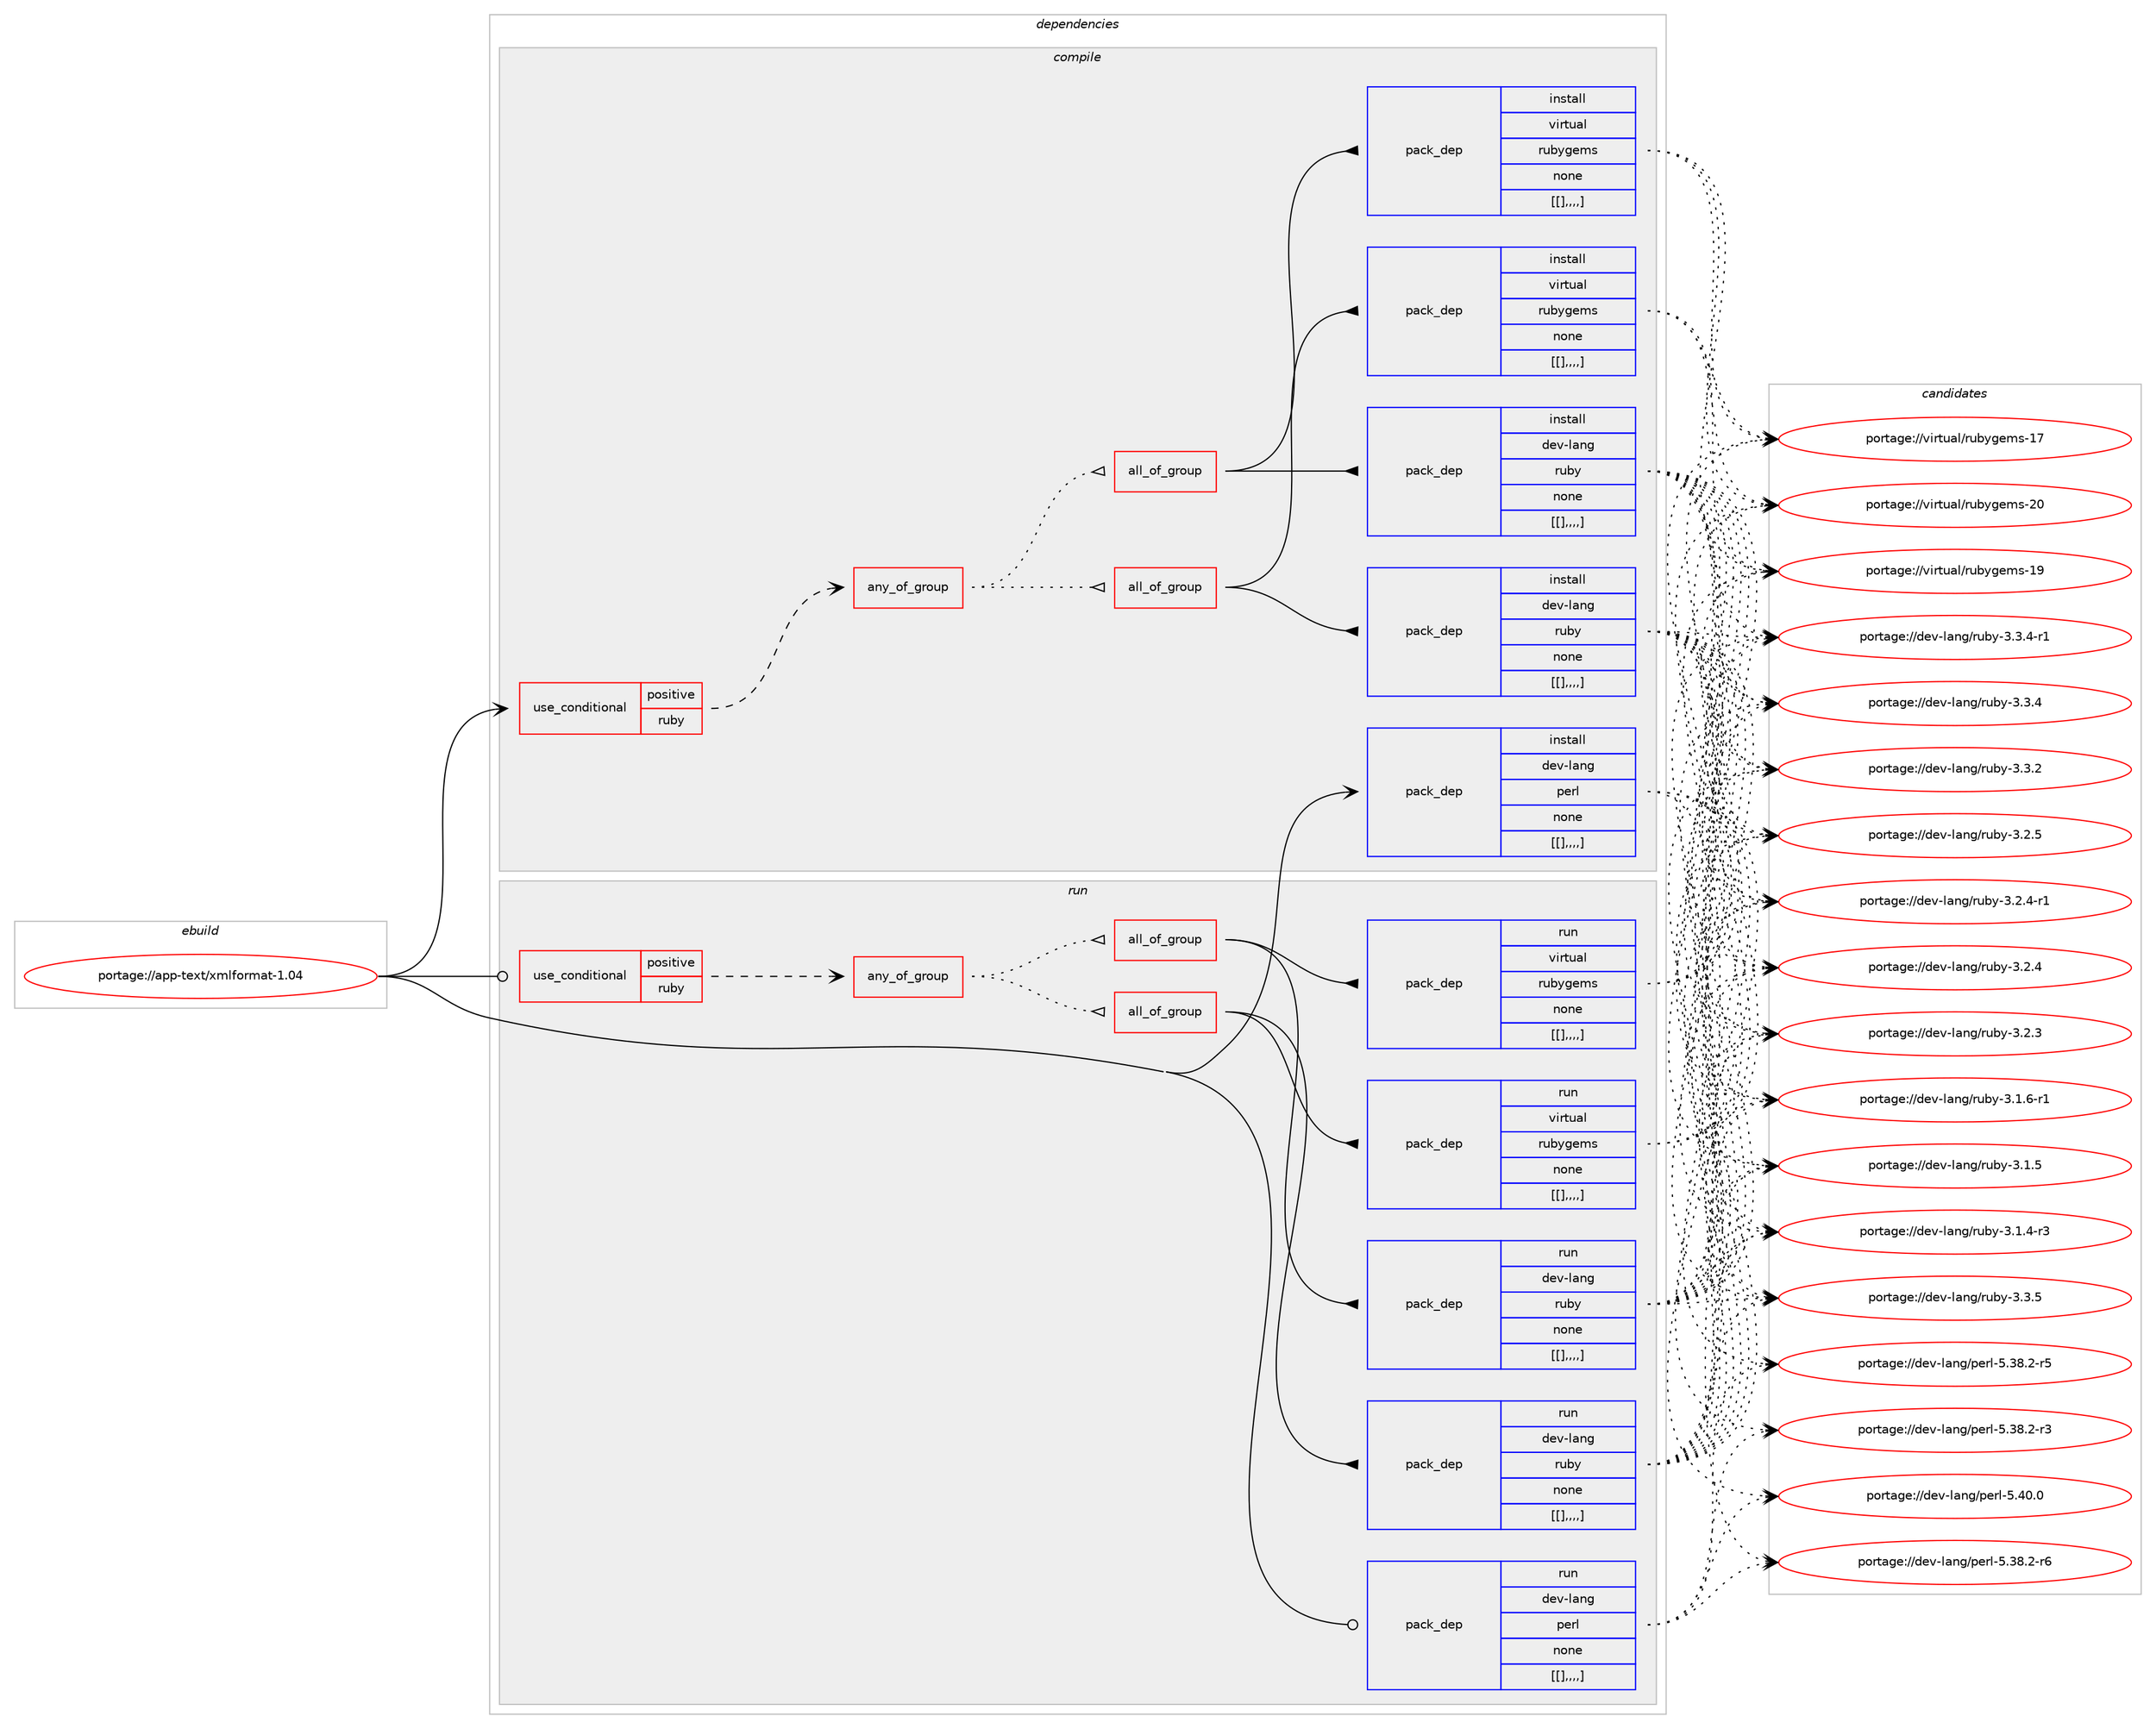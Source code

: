 digraph prolog {

# *************
# Graph options
# *************

newrank=true;
concentrate=true;
compound=true;
graph [rankdir=LR,fontname=Helvetica,fontsize=10,ranksep=1.5];#, ranksep=2.5, nodesep=0.2];
edge  [arrowhead=vee];
node  [fontname=Helvetica,fontsize=10];

# **********
# The ebuild
# **********

subgraph cluster_leftcol {
color=gray;
label=<<i>ebuild</i>>;
id [label="portage://app-text/xmlformat-1.04", color=red, width=4, href="../app-text/xmlformat-1.04.svg"];
}

# ****************
# The dependencies
# ****************

subgraph cluster_midcol {
color=gray;
label=<<i>dependencies</i>>;
subgraph cluster_compile {
fillcolor="#eeeeee";
style=filled;
label=<<i>compile</i>>;
subgraph cond16350 {
dependency60322 [label=<<TABLE BORDER="0" CELLBORDER="1" CELLSPACING="0" CELLPADDING="4"><TR><TD ROWSPAN="3" CELLPADDING="10">use_conditional</TD></TR><TR><TD>positive</TD></TR><TR><TD>ruby</TD></TR></TABLE>>, shape=none, color=red];
subgraph any444 {
dependency60323 [label=<<TABLE BORDER="0" CELLBORDER="1" CELLSPACING="0" CELLPADDING="4"><TR><TD CELLPADDING="10">any_of_group</TD></TR></TABLE>>, shape=none, color=red];subgraph all68 {
dependency60324 [label=<<TABLE BORDER="0" CELLBORDER="1" CELLSPACING="0" CELLPADDING="4"><TR><TD CELLPADDING="10">all_of_group</TD></TR></TABLE>>, shape=none, color=red];subgraph pack43463 {
dependency60325 [label=<<TABLE BORDER="0" CELLBORDER="1" CELLSPACING="0" CELLPADDING="4" WIDTH="220"><TR><TD ROWSPAN="6" CELLPADDING="30">pack_dep</TD></TR><TR><TD WIDTH="110">install</TD></TR><TR><TD>dev-lang</TD></TR><TR><TD>ruby</TD></TR><TR><TD>none</TD></TR><TR><TD>[[],,,,]</TD></TR></TABLE>>, shape=none, color=blue];
}
dependency60324:e -> dependency60325:w [weight=20,style="solid",arrowhead="inv"];
subgraph pack43464 {
dependency60326 [label=<<TABLE BORDER="0" CELLBORDER="1" CELLSPACING="0" CELLPADDING="4" WIDTH="220"><TR><TD ROWSPAN="6" CELLPADDING="30">pack_dep</TD></TR><TR><TD WIDTH="110">install</TD></TR><TR><TD>virtual</TD></TR><TR><TD>rubygems</TD></TR><TR><TD>none</TD></TR><TR><TD>[[],,,,]</TD></TR></TABLE>>, shape=none, color=blue];
}
dependency60324:e -> dependency60326:w [weight=20,style="solid",arrowhead="inv"];
}
dependency60323:e -> dependency60324:w [weight=20,style="dotted",arrowhead="oinv"];
subgraph all69 {
dependency60327 [label=<<TABLE BORDER="0" CELLBORDER="1" CELLSPACING="0" CELLPADDING="4"><TR><TD CELLPADDING="10">all_of_group</TD></TR></TABLE>>, shape=none, color=red];subgraph pack43465 {
dependency60328 [label=<<TABLE BORDER="0" CELLBORDER="1" CELLSPACING="0" CELLPADDING="4" WIDTH="220"><TR><TD ROWSPAN="6" CELLPADDING="30">pack_dep</TD></TR><TR><TD WIDTH="110">install</TD></TR><TR><TD>dev-lang</TD></TR><TR><TD>ruby</TD></TR><TR><TD>none</TD></TR><TR><TD>[[],,,,]</TD></TR></TABLE>>, shape=none, color=blue];
}
dependency60327:e -> dependency60328:w [weight=20,style="solid",arrowhead="inv"];
subgraph pack43466 {
dependency60329 [label=<<TABLE BORDER="0" CELLBORDER="1" CELLSPACING="0" CELLPADDING="4" WIDTH="220"><TR><TD ROWSPAN="6" CELLPADDING="30">pack_dep</TD></TR><TR><TD WIDTH="110">install</TD></TR><TR><TD>virtual</TD></TR><TR><TD>rubygems</TD></TR><TR><TD>none</TD></TR><TR><TD>[[],,,,]</TD></TR></TABLE>>, shape=none, color=blue];
}
dependency60327:e -> dependency60329:w [weight=20,style="solid",arrowhead="inv"];
}
dependency60323:e -> dependency60327:w [weight=20,style="dotted",arrowhead="oinv"];
}
dependency60322:e -> dependency60323:w [weight=20,style="dashed",arrowhead="vee"];
}
id:e -> dependency60322:w [weight=20,style="solid",arrowhead="vee"];
subgraph pack43467 {
dependency60330 [label=<<TABLE BORDER="0" CELLBORDER="1" CELLSPACING="0" CELLPADDING="4" WIDTH="220"><TR><TD ROWSPAN="6" CELLPADDING="30">pack_dep</TD></TR><TR><TD WIDTH="110">install</TD></TR><TR><TD>dev-lang</TD></TR><TR><TD>perl</TD></TR><TR><TD>none</TD></TR><TR><TD>[[],,,,]</TD></TR></TABLE>>, shape=none, color=blue];
}
id:e -> dependency60330:w [weight=20,style="solid",arrowhead="vee"];
}
subgraph cluster_compileandrun {
fillcolor="#eeeeee";
style=filled;
label=<<i>compile and run</i>>;
}
subgraph cluster_run {
fillcolor="#eeeeee";
style=filled;
label=<<i>run</i>>;
subgraph cond16351 {
dependency60331 [label=<<TABLE BORDER="0" CELLBORDER="1" CELLSPACING="0" CELLPADDING="4"><TR><TD ROWSPAN="3" CELLPADDING="10">use_conditional</TD></TR><TR><TD>positive</TD></TR><TR><TD>ruby</TD></TR></TABLE>>, shape=none, color=red];
subgraph any445 {
dependency60332 [label=<<TABLE BORDER="0" CELLBORDER="1" CELLSPACING="0" CELLPADDING="4"><TR><TD CELLPADDING="10">any_of_group</TD></TR></TABLE>>, shape=none, color=red];subgraph all70 {
dependency60333 [label=<<TABLE BORDER="0" CELLBORDER="1" CELLSPACING="0" CELLPADDING="4"><TR><TD CELLPADDING="10">all_of_group</TD></TR></TABLE>>, shape=none, color=red];subgraph pack43468 {
dependency60334 [label=<<TABLE BORDER="0" CELLBORDER="1" CELLSPACING="0" CELLPADDING="4" WIDTH="220"><TR><TD ROWSPAN="6" CELLPADDING="30">pack_dep</TD></TR><TR><TD WIDTH="110">run</TD></TR><TR><TD>dev-lang</TD></TR><TR><TD>ruby</TD></TR><TR><TD>none</TD></TR><TR><TD>[[],,,,]</TD></TR></TABLE>>, shape=none, color=blue];
}
dependency60333:e -> dependency60334:w [weight=20,style="solid",arrowhead="inv"];
subgraph pack43469 {
dependency60335 [label=<<TABLE BORDER="0" CELLBORDER="1" CELLSPACING="0" CELLPADDING="4" WIDTH="220"><TR><TD ROWSPAN="6" CELLPADDING="30">pack_dep</TD></TR><TR><TD WIDTH="110">run</TD></TR><TR><TD>virtual</TD></TR><TR><TD>rubygems</TD></TR><TR><TD>none</TD></TR><TR><TD>[[],,,,]</TD></TR></TABLE>>, shape=none, color=blue];
}
dependency60333:e -> dependency60335:w [weight=20,style="solid",arrowhead="inv"];
}
dependency60332:e -> dependency60333:w [weight=20,style="dotted",arrowhead="oinv"];
subgraph all71 {
dependency60336 [label=<<TABLE BORDER="0" CELLBORDER="1" CELLSPACING="0" CELLPADDING="4"><TR><TD CELLPADDING="10">all_of_group</TD></TR></TABLE>>, shape=none, color=red];subgraph pack43470 {
dependency60337 [label=<<TABLE BORDER="0" CELLBORDER="1" CELLSPACING="0" CELLPADDING="4" WIDTH="220"><TR><TD ROWSPAN="6" CELLPADDING="30">pack_dep</TD></TR><TR><TD WIDTH="110">run</TD></TR><TR><TD>dev-lang</TD></TR><TR><TD>ruby</TD></TR><TR><TD>none</TD></TR><TR><TD>[[],,,,]</TD></TR></TABLE>>, shape=none, color=blue];
}
dependency60336:e -> dependency60337:w [weight=20,style="solid",arrowhead="inv"];
subgraph pack43471 {
dependency60338 [label=<<TABLE BORDER="0" CELLBORDER="1" CELLSPACING="0" CELLPADDING="4" WIDTH="220"><TR><TD ROWSPAN="6" CELLPADDING="30">pack_dep</TD></TR><TR><TD WIDTH="110">run</TD></TR><TR><TD>virtual</TD></TR><TR><TD>rubygems</TD></TR><TR><TD>none</TD></TR><TR><TD>[[],,,,]</TD></TR></TABLE>>, shape=none, color=blue];
}
dependency60336:e -> dependency60338:w [weight=20,style="solid",arrowhead="inv"];
}
dependency60332:e -> dependency60336:w [weight=20,style="dotted",arrowhead="oinv"];
}
dependency60331:e -> dependency60332:w [weight=20,style="dashed",arrowhead="vee"];
}
id:e -> dependency60331:w [weight=20,style="solid",arrowhead="odot"];
subgraph pack43472 {
dependency60339 [label=<<TABLE BORDER="0" CELLBORDER="1" CELLSPACING="0" CELLPADDING="4" WIDTH="220"><TR><TD ROWSPAN="6" CELLPADDING="30">pack_dep</TD></TR><TR><TD WIDTH="110">run</TD></TR><TR><TD>dev-lang</TD></TR><TR><TD>perl</TD></TR><TR><TD>none</TD></TR><TR><TD>[[],,,,]</TD></TR></TABLE>>, shape=none, color=blue];
}
id:e -> dependency60339:w [weight=20,style="solid",arrowhead="odot"];
}
}

# **************
# The candidates
# **************

subgraph cluster_choices {
rank=same;
color=gray;
label=<<i>candidates</i>>;

subgraph choice43463 {
color=black;
nodesep=1;
choice10010111845108971101034711411798121455146514653 [label="portage://dev-lang/ruby-3.3.5", color=red, width=4,href="../dev-lang/ruby-3.3.5.svg"];
choice100101118451089711010347114117981214551465146524511449 [label="portage://dev-lang/ruby-3.3.4-r1", color=red, width=4,href="../dev-lang/ruby-3.3.4-r1.svg"];
choice10010111845108971101034711411798121455146514652 [label="portage://dev-lang/ruby-3.3.4", color=red, width=4,href="../dev-lang/ruby-3.3.4.svg"];
choice10010111845108971101034711411798121455146514650 [label="portage://dev-lang/ruby-3.3.2", color=red, width=4,href="../dev-lang/ruby-3.3.2.svg"];
choice10010111845108971101034711411798121455146504653 [label="portage://dev-lang/ruby-3.2.5", color=red, width=4,href="../dev-lang/ruby-3.2.5.svg"];
choice100101118451089711010347114117981214551465046524511449 [label="portage://dev-lang/ruby-3.2.4-r1", color=red, width=4,href="../dev-lang/ruby-3.2.4-r1.svg"];
choice10010111845108971101034711411798121455146504652 [label="portage://dev-lang/ruby-3.2.4", color=red, width=4,href="../dev-lang/ruby-3.2.4.svg"];
choice10010111845108971101034711411798121455146504651 [label="portage://dev-lang/ruby-3.2.3", color=red, width=4,href="../dev-lang/ruby-3.2.3.svg"];
choice100101118451089711010347114117981214551464946544511449 [label="portage://dev-lang/ruby-3.1.6-r1", color=red, width=4,href="../dev-lang/ruby-3.1.6-r1.svg"];
choice10010111845108971101034711411798121455146494653 [label="portage://dev-lang/ruby-3.1.5", color=red, width=4,href="../dev-lang/ruby-3.1.5.svg"];
choice100101118451089711010347114117981214551464946524511451 [label="portage://dev-lang/ruby-3.1.4-r3", color=red, width=4,href="../dev-lang/ruby-3.1.4-r3.svg"];
dependency60325:e -> choice10010111845108971101034711411798121455146514653:w [style=dotted,weight="100"];
dependency60325:e -> choice100101118451089711010347114117981214551465146524511449:w [style=dotted,weight="100"];
dependency60325:e -> choice10010111845108971101034711411798121455146514652:w [style=dotted,weight="100"];
dependency60325:e -> choice10010111845108971101034711411798121455146514650:w [style=dotted,weight="100"];
dependency60325:e -> choice10010111845108971101034711411798121455146504653:w [style=dotted,weight="100"];
dependency60325:e -> choice100101118451089711010347114117981214551465046524511449:w [style=dotted,weight="100"];
dependency60325:e -> choice10010111845108971101034711411798121455146504652:w [style=dotted,weight="100"];
dependency60325:e -> choice10010111845108971101034711411798121455146504651:w [style=dotted,weight="100"];
dependency60325:e -> choice100101118451089711010347114117981214551464946544511449:w [style=dotted,weight="100"];
dependency60325:e -> choice10010111845108971101034711411798121455146494653:w [style=dotted,weight="100"];
dependency60325:e -> choice100101118451089711010347114117981214551464946524511451:w [style=dotted,weight="100"];
}
subgraph choice43464 {
color=black;
nodesep=1;
choice118105114116117971084711411798121103101109115455048 [label="portage://virtual/rubygems-20", color=red, width=4,href="../virtual/rubygems-20.svg"];
choice118105114116117971084711411798121103101109115454957 [label="portage://virtual/rubygems-19", color=red, width=4,href="../virtual/rubygems-19.svg"];
choice118105114116117971084711411798121103101109115454955 [label="portage://virtual/rubygems-17", color=red, width=4,href="../virtual/rubygems-17.svg"];
dependency60326:e -> choice118105114116117971084711411798121103101109115455048:w [style=dotted,weight="100"];
dependency60326:e -> choice118105114116117971084711411798121103101109115454957:w [style=dotted,weight="100"];
dependency60326:e -> choice118105114116117971084711411798121103101109115454955:w [style=dotted,weight="100"];
}
subgraph choice43465 {
color=black;
nodesep=1;
choice10010111845108971101034711411798121455146514653 [label="portage://dev-lang/ruby-3.3.5", color=red, width=4,href="../dev-lang/ruby-3.3.5.svg"];
choice100101118451089711010347114117981214551465146524511449 [label="portage://dev-lang/ruby-3.3.4-r1", color=red, width=4,href="../dev-lang/ruby-3.3.4-r1.svg"];
choice10010111845108971101034711411798121455146514652 [label="portage://dev-lang/ruby-3.3.4", color=red, width=4,href="../dev-lang/ruby-3.3.4.svg"];
choice10010111845108971101034711411798121455146514650 [label="portage://dev-lang/ruby-3.3.2", color=red, width=4,href="../dev-lang/ruby-3.3.2.svg"];
choice10010111845108971101034711411798121455146504653 [label="portage://dev-lang/ruby-3.2.5", color=red, width=4,href="../dev-lang/ruby-3.2.5.svg"];
choice100101118451089711010347114117981214551465046524511449 [label="portage://dev-lang/ruby-3.2.4-r1", color=red, width=4,href="../dev-lang/ruby-3.2.4-r1.svg"];
choice10010111845108971101034711411798121455146504652 [label="portage://dev-lang/ruby-3.2.4", color=red, width=4,href="../dev-lang/ruby-3.2.4.svg"];
choice10010111845108971101034711411798121455146504651 [label="portage://dev-lang/ruby-3.2.3", color=red, width=4,href="../dev-lang/ruby-3.2.3.svg"];
choice100101118451089711010347114117981214551464946544511449 [label="portage://dev-lang/ruby-3.1.6-r1", color=red, width=4,href="../dev-lang/ruby-3.1.6-r1.svg"];
choice10010111845108971101034711411798121455146494653 [label="portage://dev-lang/ruby-3.1.5", color=red, width=4,href="../dev-lang/ruby-3.1.5.svg"];
choice100101118451089711010347114117981214551464946524511451 [label="portage://dev-lang/ruby-3.1.4-r3", color=red, width=4,href="../dev-lang/ruby-3.1.4-r3.svg"];
dependency60328:e -> choice10010111845108971101034711411798121455146514653:w [style=dotted,weight="100"];
dependency60328:e -> choice100101118451089711010347114117981214551465146524511449:w [style=dotted,weight="100"];
dependency60328:e -> choice10010111845108971101034711411798121455146514652:w [style=dotted,weight="100"];
dependency60328:e -> choice10010111845108971101034711411798121455146514650:w [style=dotted,weight="100"];
dependency60328:e -> choice10010111845108971101034711411798121455146504653:w [style=dotted,weight="100"];
dependency60328:e -> choice100101118451089711010347114117981214551465046524511449:w [style=dotted,weight="100"];
dependency60328:e -> choice10010111845108971101034711411798121455146504652:w [style=dotted,weight="100"];
dependency60328:e -> choice10010111845108971101034711411798121455146504651:w [style=dotted,weight="100"];
dependency60328:e -> choice100101118451089711010347114117981214551464946544511449:w [style=dotted,weight="100"];
dependency60328:e -> choice10010111845108971101034711411798121455146494653:w [style=dotted,weight="100"];
dependency60328:e -> choice100101118451089711010347114117981214551464946524511451:w [style=dotted,weight="100"];
}
subgraph choice43466 {
color=black;
nodesep=1;
choice118105114116117971084711411798121103101109115455048 [label="portage://virtual/rubygems-20", color=red, width=4,href="../virtual/rubygems-20.svg"];
choice118105114116117971084711411798121103101109115454957 [label="portage://virtual/rubygems-19", color=red, width=4,href="../virtual/rubygems-19.svg"];
choice118105114116117971084711411798121103101109115454955 [label="portage://virtual/rubygems-17", color=red, width=4,href="../virtual/rubygems-17.svg"];
dependency60329:e -> choice118105114116117971084711411798121103101109115455048:w [style=dotted,weight="100"];
dependency60329:e -> choice118105114116117971084711411798121103101109115454957:w [style=dotted,weight="100"];
dependency60329:e -> choice118105114116117971084711411798121103101109115454955:w [style=dotted,weight="100"];
}
subgraph choice43467 {
color=black;
nodesep=1;
choice10010111845108971101034711210111410845534652484648 [label="portage://dev-lang/perl-5.40.0", color=red, width=4,href="../dev-lang/perl-5.40.0.svg"];
choice100101118451089711010347112101114108455346515646504511454 [label="portage://dev-lang/perl-5.38.2-r6", color=red, width=4,href="../dev-lang/perl-5.38.2-r6.svg"];
choice100101118451089711010347112101114108455346515646504511453 [label="portage://dev-lang/perl-5.38.2-r5", color=red, width=4,href="../dev-lang/perl-5.38.2-r5.svg"];
choice100101118451089711010347112101114108455346515646504511451 [label="portage://dev-lang/perl-5.38.2-r3", color=red, width=4,href="../dev-lang/perl-5.38.2-r3.svg"];
dependency60330:e -> choice10010111845108971101034711210111410845534652484648:w [style=dotted,weight="100"];
dependency60330:e -> choice100101118451089711010347112101114108455346515646504511454:w [style=dotted,weight="100"];
dependency60330:e -> choice100101118451089711010347112101114108455346515646504511453:w [style=dotted,weight="100"];
dependency60330:e -> choice100101118451089711010347112101114108455346515646504511451:w [style=dotted,weight="100"];
}
subgraph choice43468 {
color=black;
nodesep=1;
choice10010111845108971101034711411798121455146514653 [label="portage://dev-lang/ruby-3.3.5", color=red, width=4,href="../dev-lang/ruby-3.3.5.svg"];
choice100101118451089711010347114117981214551465146524511449 [label="portage://dev-lang/ruby-3.3.4-r1", color=red, width=4,href="../dev-lang/ruby-3.3.4-r1.svg"];
choice10010111845108971101034711411798121455146514652 [label="portage://dev-lang/ruby-3.3.4", color=red, width=4,href="../dev-lang/ruby-3.3.4.svg"];
choice10010111845108971101034711411798121455146514650 [label="portage://dev-lang/ruby-3.3.2", color=red, width=4,href="../dev-lang/ruby-3.3.2.svg"];
choice10010111845108971101034711411798121455146504653 [label="portage://dev-lang/ruby-3.2.5", color=red, width=4,href="../dev-lang/ruby-3.2.5.svg"];
choice100101118451089711010347114117981214551465046524511449 [label="portage://dev-lang/ruby-3.2.4-r1", color=red, width=4,href="../dev-lang/ruby-3.2.4-r1.svg"];
choice10010111845108971101034711411798121455146504652 [label="portage://dev-lang/ruby-3.2.4", color=red, width=4,href="../dev-lang/ruby-3.2.4.svg"];
choice10010111845108971101034711411798121455146504651 [label="portage://dev-lang/ruby-3.2.3", color=red, width=4,href="../dev-lang/ruby-3.2.3.svg"];
choice100101118451089711010347114117981214551464946544511449 [label="portage://dev-lang/ruby-3.1.6-r1", color=red, width=4,href="../dev-lang/ruby-3.1.6-r1.svg"];
choice10010111845108971101034711411798121455146494653 [label="portage://dev-lang/ruby-3.1.5", color=red, width=4,href="../dev-lang/ruby-3.1.5.svg"];
choice100101118451089711010347114117981214551464946524511451 [label="portage://dev-lang/ruby-3.1.4-r3", color=red, width=4,href="../dev-lang/ruby-3.1.4-r3.svg"];
dependency60334:e -> choice10010111845108971101034711411798121455146514653:w [style=dotted,weight="100"];
dependency60334:e -> choice100101118451089711010347114117981214551465146524511449:w [style=dotted,weight="100"];
dependency60334:e -> choice10010111845108971101034711411798121455146514652:w [style=dotted,weight="100"];
dependency60334:e -> choice10010111845108971101034711411798121455146514650:w [style=dotted,weight="100"];
dependency60334:e -> choice10010111845108971101034711411798121455146504653:w [style=dotted,weight="100"];
dependency60334:e -> choice100101118451089711010347114117981214551465046524511449:w [style=dotted,weight="100"];
dependency60334:e -> choice10010111845108971101034711411798121455146504652:w [style=dotted,weight="100"];
dependency60334:e -> choice10010111845108971101034711411798121455146504651:w [style=dotted,weight="100"];
dependency60334:e -> choice100101118451089711010347114117981214551464946544511449:w [style=dotted,weight="100"];
dependency60334:e -> choice10010111845108971101034711411798121455146494653:w [style=dotted,weight="100"];
dependency60334:e -> choice100101118451089711010347114117981214551464946524511451:w [style=dotted,weight="100"];
}
subgraph choice43469 {
color=black;
nodesep=1;
choice118105114116117971084711411798121103101109115455048 [label="portage://virtual/rubygems-20", color=red, width=4,href="../virtual/rubygems-20.svg"];
choice118105114116117971084711411798121103101109115454957 [label="portage://virtual/rubygems-19", color=red, width=4,href="../virtual/rubygems-19.svg"];
choice118105114116117971084711411798121103101109115454955 [label="portage://virtual/rubygems-17", color=red, width=4,href="../virtual/rubygems-17.svg"];
dependency60335:e -> choice118105114116117971084711411798121103101109115455048:w [style=dotted,weight="100"];
dependency60335:e -> choice118105114116117971084711411798121103101109115454957:w [style=dotted,weight="100"];
dependency60335:e -> choice118105114116117971084711411798121103101109115454955:w [style=dotted,weight="100"];
}
subgraph choice43470 {
color=black;
nodesep=1;
choice10010111845108971101034711411798121455146514653 [label="portage://dev-lang/ruby-3.3.5", color=red, width=4,href="../dev-lang/ruby-3.3.5.svg"];
choice100101118451089711010347114117981214551465146524511449 [label="portage://dev-lang/ruby-3.3.4-r1", color=red, width=4,href="../dev-lang/ruby-3.3.4-r1.svg"];
choice10010111845108971101034711411798121455146514652 [label="portage://dev-lang/ruby-3.3.4", color=red, width=4,href="../dev-lang/ruby-3.3.4.svg"];
choice10010111845108971101034711411798121455146514650 [label="portage://dev-lang/ruby-3.3.2", color=red, width=4,href="../dev-lang/ruby-3.3.2.svg"];
choice10010111845108971101034711411798121455146504653 [label="portage://dev-lang/ruby-3.2.5", color=red, width=4,href="../dev-lang/ruby-3.2.5.svg"];
choice100101118451089711010347114117981214551465046524511449 [label="portage://dev-lang/ruby-3.2.4-r1", color=red, width=4,href="../dev-lang/ruby-3.2.4-r1.svg"];
choice10010111845108971101034711411798121455146504652 [label="portage://dev-lang/ruby-3.2.4", color=red, width=4,href="../dev-lang/ruby-3.2.4.svg"];
choice10010111845108971101034711411798121455146504651 [label="portage://dev-lang/ruby-3.2.3", color=red, width=4,href="../dev-lang/ruby-3.2.3.svg"];
choice100101118451089711010347114117981214551464946544511449 [label="portage://dev-lang/ruby-3.1.6-r1", color=red, width=4,href="../dev-lang/ruby-3.1.6-r1.svg"];
choice10010111845108971101034711411798121455146494653 [label="portage://dev-lang/ruby-3.1.5", color=red, width=4,href="../dev-lang/ruby-3.1.5.svg"];
choice100101118451089711010347114117981214551464946524511451 [label="portage://dev-lang/ruby-3.1.4-r3", color=red, width=4,href="../dev-lang/ruby-3.1.4-r3.svg"];
dependency60337:e -> choice10010111845108971101034711411798121455146514653:w [style=dotted,weight="100"];
dependency60337:e -> choice100101118451089711010347114117981214551465146524511449:w [style=dotted,weight="100"];
dependency60337:e -> choice10010111845108971101034711411798121455146514652:w [style=dotted,weight="100"];
dependency60337:e -> choice10010111845108971101034711411798121455146514650:w [style=dotted,weight="100"];
dependency60337:e -> choice10010111845108971101034711411798121455146504653:w [style=dotted,weight="100"];
dependency60337:e -> choice100101118451089711010347114117981214551465046524511449:w [style=dotted,weight="100"];
dependency60337:e -> choice10010111845108971101034711411798121455146504652:w [style=dotted,weight="100"];
dependency60337:e -> choice10010111845108971101034711411798121455146504651:w [style=dotted,weight="100"];
dependency60337:e -> choice100101118451089711010347114117981214551464946544511449:w [style=dotted,weight="100"];
dependency60337:e -> choice10010111845108971101034711411798121455146494653:w [style=dotted,weight="100"];
dependency60337:e -> choice100101118451089711010347114117981214551464946524511451:w [style=dotted,weight="100"];
}
subgraph choice43471 {
color=black;
nodesep=1;
choice118105114116117971084711411798121103101109115455048 [label="portage://virtual/rubygems-20", color=red, width=4,href="../virtual/rubygems-20.svg"];
choice118105114116117971084711411798121103101109115454957 [label="portage://virtual/rubygems-19", color=red, width=4,href="../virtual/rubygems-19.svg"];
choice118105114116117971084711411798121103101109115454955 [label="portage://virtual/rubygems-17", color=red, width=4,href="../virtual/rubygems-17.svg"];
dependency60338:e -> choice118105114116117971084711411798121103101109115455048:w [style=dotted,weight="100"];
dependency60338:e -> choice118105114116117971084711411798121103101109115454957:w [style=dotted,weight="100"];
dependency60338:e -> choice118105114116117971084711411798121103101109115454955:w [style=dotted,weight="100"];
}
subgraph choice43472 {
color=black;
nodesep=1;
choice10010111845108971101034711210111410845534652484648 [label="portage://dev-lang/perl-5.40.0", color=red, width=4,href="../dev-lang/perl-5.40.0.svg"];
choice100101118451089711010347112101114108455346515646504511454 [label="portage://dev-lang/perl-5.38.2-r6", color=red, width=4,href="../dev-lang/perl-5.38.2-r6.svg"];
choice100101118451089711010347112101114108455346515646504511453 [label="portage://dev-lang/perl-5.38.2-r5", color=red, width=4,href="../dev-lang/perl-5.38.2-r5.svg"];
choice100101118451089711010347112101114108455346515646504511451 [label="portage://dev-lang/perl-5.38.2-r3", color=red, width=4,href="../dev-lang/perl-5.38.2-r3.svg"];
dependency60339:e -> choice10010111845108971101034711210111410845534652484648:w [style=dotted,weight="100"];
dependency60339:e -> choice100101118451089711010347112101114108455346515646504511454:w [style=dotted,weight="100"];
dependency60339:e -> choice100101118451089711010347112101114108455346515646504511453:w [style=dotted,weight="100"];
dependency60339:e -> choice100101118451089711010347112101114108455346515646504511451:w [style=dotted,weight="100"];
}
}

}

